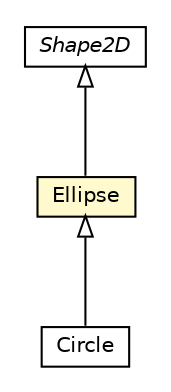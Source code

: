 #!/usr/local/bin/dot
#
# Class diagram 
# Generated by UMLGraph version R5_6-24-gf6e263 (http://www.umlgraph.org/)
#

digraph G {
	edge [fontname="Helvetica",fontsize=10,labelfontname="Helvetica",labelfontsize=10];
	node [fontname="Helvetica",fontsize=10,shape=plaintext];
	nodesep=0.25;
	ranksep=0.5;
	// org.universAAL.ontology.shape.Circle
	c3786421 [label=<<table title="org.universAAL.ontology.shape.Circle" border="0" cellborder="1" cellspacing="0" cellpadding="2" port="p" href="./Circle.html">
		<tr><td><table border="0" cellspacing="0" cellpadding="1">
<tr><td align="center" balign="center"> Circle </td></tr>
		</table></td></tr>
		</table>>, URL="./Circle.html", fontname="Helvetica", fontcolor="black", fontsize=10.0];
	// org.universAAL.ontology.shape.Shape2D
	c3786430 [label=<<table title="org.universAAL.ontology.shape.Shape2D" border="0" cellborder="1" cellspacing="0" cellpadding="2" port="p" href="./Shape2D.html">
		<tr><td><table border="0" cellspacing="0" cellpadding="1">
<tr><td align="center" balign="center"><font face="Helvetica-Oblique"> Shape2D </font></td></tr>
		</table></td></tr>
		</table>>, URL="./Shape2D.html", fontname="Helvetica", fontcolor="black", fontsize=10.0];
	// org.universAAL.ontology.shape.Ellipse
	c3786435 [label=<<table title="org.universAAL.ontology.shape.Ellipse" border="0" cellborder="1" cellspacing="0" cellpadding="2" port="p" bgcolor="lemonChiffon" href="./Ellipse.html">
		<tr><td><table border="0" cellspacing="0" cellpadding="1">
<tr><td align="center" balign="center"> Ellipse </td></tr>
		</table></td></tr>
		</table>>, URL="./Ellipse.html", fontname="Helvetica", fontcolor="black", fontsize=10.0];
	//org.universAAL.ontology.shape.Circle extends org.universAAL.ontology.shape.Ellipse
	c3786435:p -> c3786421:p [dir=back,arrowtail=empty];
	//org.universAAL.ontology.shape.Ellipse extends org.universAAL.ontology.shape.Shape2D
	c3786430:p -> c3786435:p [dir=back,arrowtail=empty];
}

